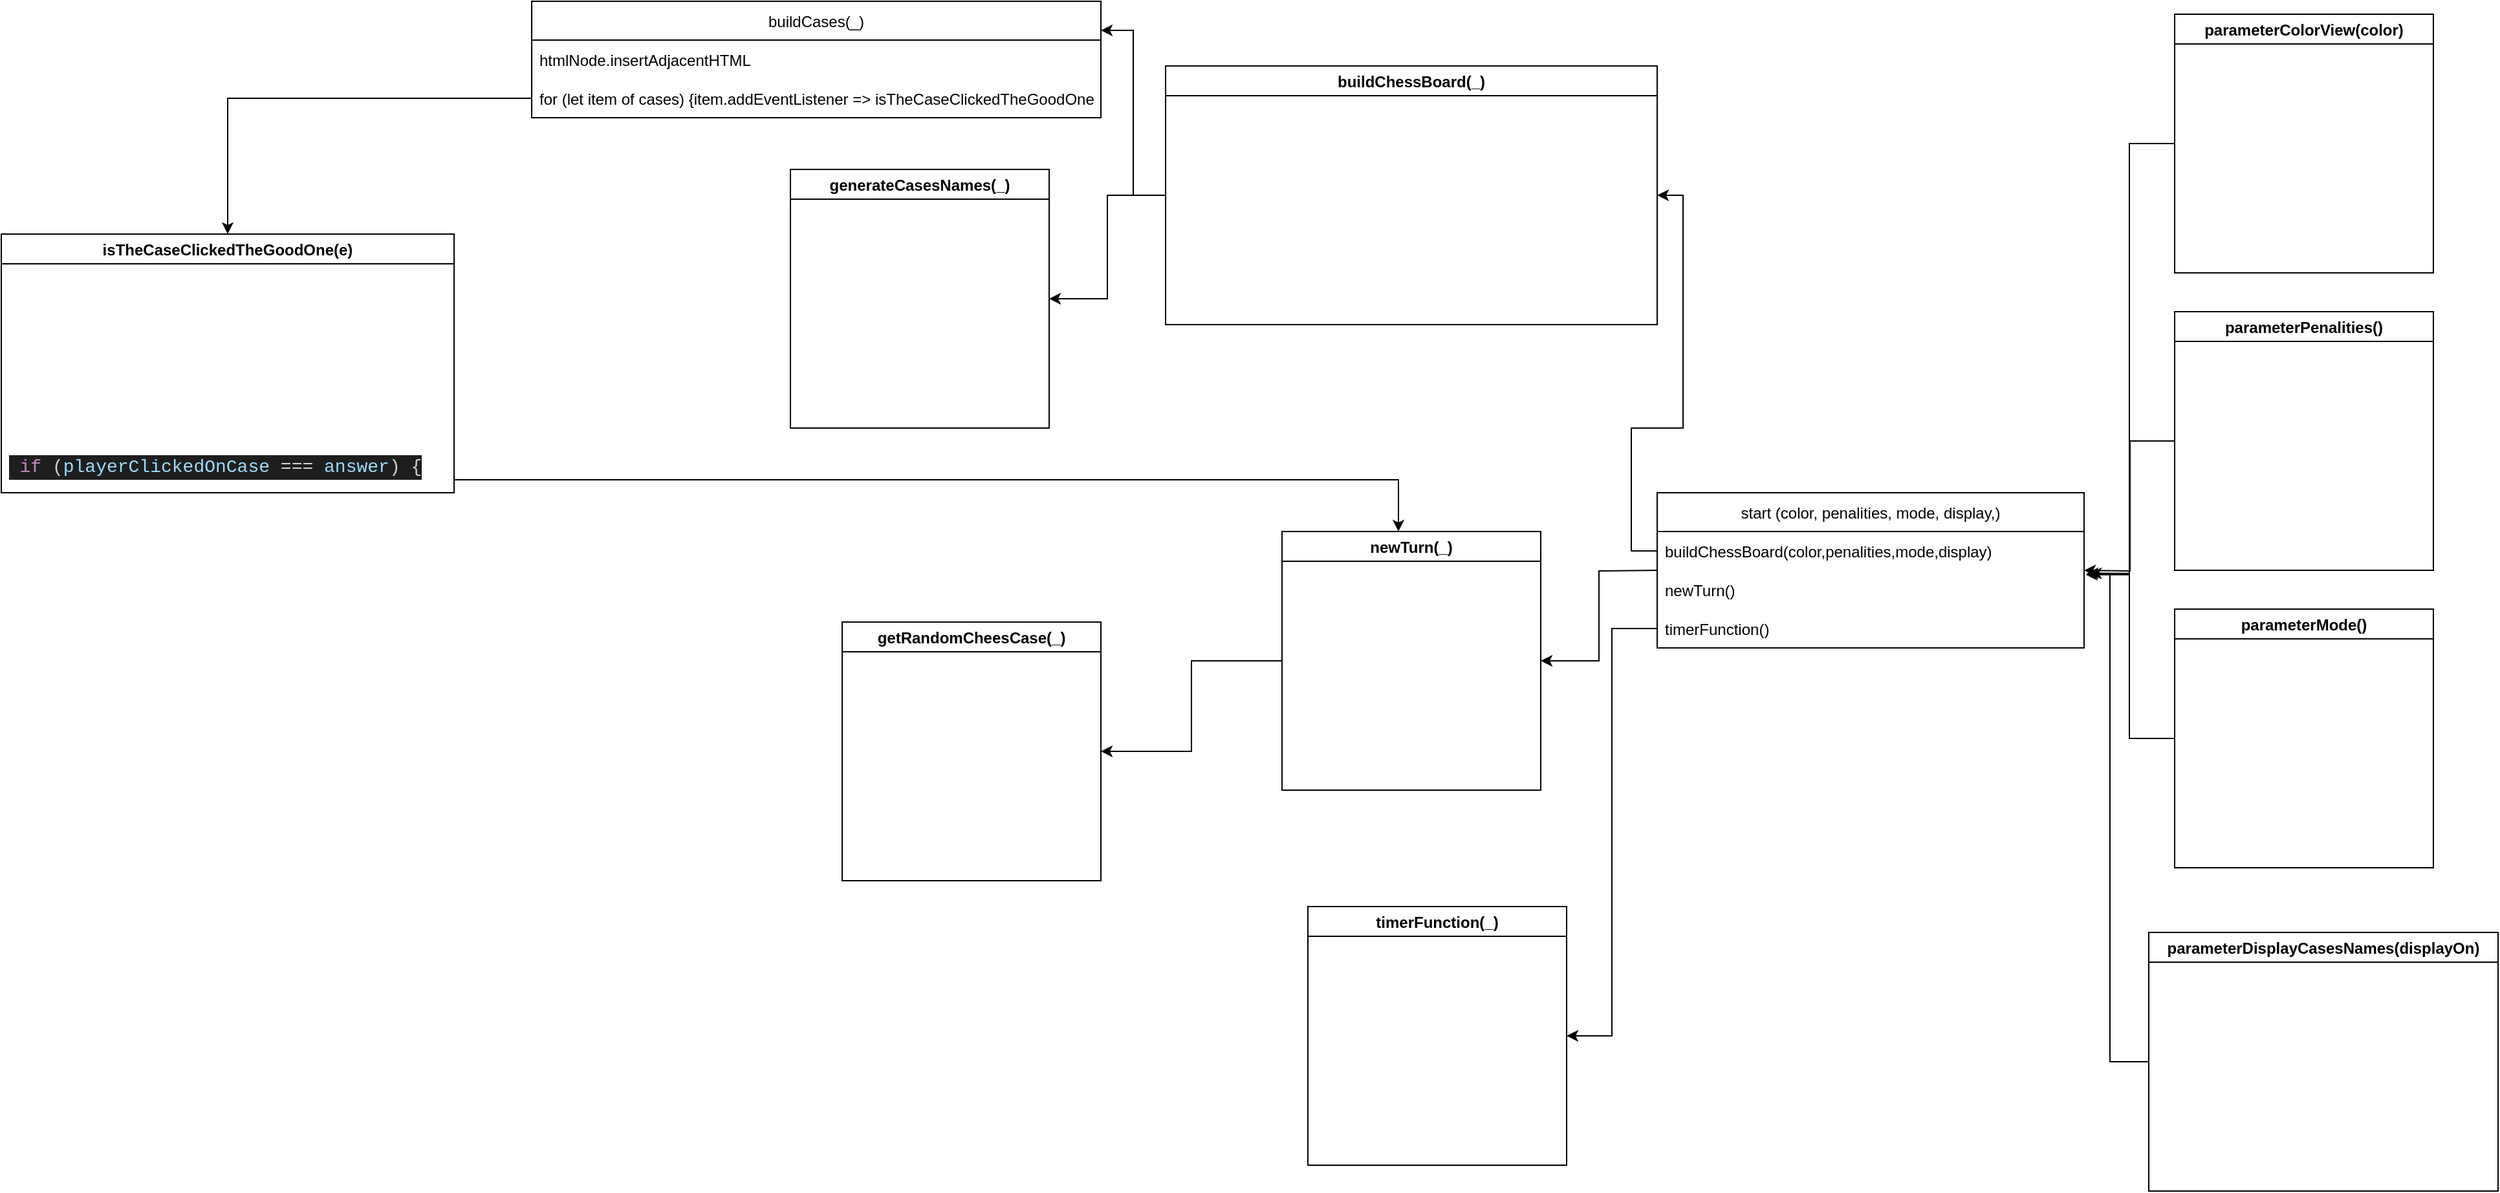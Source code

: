 <mxfile version="16.6.6" type="github">
  <diagram name="Page-1" id="5f0bae14-7c28-e335-631c-24af17079c00">
    <mxGraphModel dx="1935" dy="995" grid="1" gridSize="10" guides="1" tooltips="1" connect="1" arrows="1" fold="1" page="1" pageScale="1" pageWidth="2000" pageHeight="969" background="none" math="0" shadow="0">
      <root>
        <mxCell id="0" />
        <mxCell id="1" parent="0" />
        <mxCell id="YW0rOjqsrMUnEjd8nz0G-19" style="edgeStyle=orthogonalEdgeStyle;rounded=0;orthogonalLoop=1;jettySize=auto;html=1;entryX=1;entryY=0.5;entryDx=0;entryDy=0;exitX=0;exitY=0.5;exitDx=0;exitDy=0;" edge="1" parent="1" source="YW0rOjqsrMUnEjd8nz0G-26" target="YW0rOjqsrMUnEjd8nz0G-6">
          <mxGeometry relative="1" as="geometry">
            <mxPoint x="1485" y="370" as="sourcePoint" />
          </mxGeometry>
        </mxCell>
        <mxCell id="YW0rOjqsrMUnEjd8nz0G-20" style="edgeStyle=orthogonalEdgeStyle;rounded=0;orthogonalLoop=1;jettySize=auto;html=1;entryX=1;entryY=0.5;entryDx=0;entryDy=0;" edge="1" parent="1" target="YW0rOjqsrMUnEjd8nz0G-4">
          <mxGeometry relative="1" as="geometry">
            <mxPoint x="1260" y="520" as="targetPoint" />
            <mxPoint x="1320" y="470" as="sourcePoint" />
          </mxGeometry>
        </mxCell>
        <mxCell id="YW0rOjqsrMUnEjd8nz0G-21" style="edgeStyle=orthogonalEdgeStyle;rounded=0;orthogonalLoop=1;jettySize=auto;html=1;entryX=1;entryY=0.5;entryDx=0;entryDy=0;exitX=0;exitY=0.5;exitDx=0;exitDy=0;" edge="1" parent="1" source="YW0rOjqsrMUnEjd8nz0G-28" target="YW0rOjqsrMUnEjd8nz0G-3">
          <mxGeometry relative="1" as="geometry">
            <mxPoint x="1320" y="470" as="sourcePoint" />
          </mxGeometry>
        </mxCell>
        <mxCell id="YW0rOjqsrMUnEjd8nz0G-2" value="getRandomCheesCase(_)" style="swimlane;" vertex="1" parent="1">
          <mxGeometry x="690" y="510" width="200" height="200" as="geometry" />
        </mxCell>
        <mxCell id="YW0rOjqsrMUnEjd8nz0G-3" value="timerFunction(_)" style="swimlane;" vertex="1" parent="1">
          <mxGeometry x="1050" y="730" width="200" height="200" as="geometry" />
        </mxCell>
        <mxCell id="YW0rOjqsrMUnEjd8nz0G-22" style="edgeStyle=orthogonalEdgeStyle;rounded=0;orthogonalLoop=1;jettySize=auto;html=1;entryX=1;entryY=0.5;entryDx=0;entryDy=0;" edge="1" parent="1" source="YW0rOjqsrMUnEjd8nz0G-4" target="YW0rOjqsrMUnEjd8nz0G-2">
          <mxGeometry relative="1" as="geometry" />
        </mxCell>
        <mxCell id="YW0rOjqsrMUnEjd8nz0G-4" value="newTurn(_)" style="swimlane;" vertex="1" parent="1">
          <mxGeometry x="1030" y="440" width="200" height="200" as="geometry" />
        </mxCell>
        <mxCell id="YW0rOjqsrMUnEjd8nz0G-44" style="edgeStyle=orthogonalEdgeStyle;rounded=0;orthogonalLoop=1;jettySize=auto;html=1;" edge="1" parent="1" target="YW0rOjqsrMUnEjd8nz0G-4">
          <mxGeometry relative="1" as="geometry">
            <mxPoint x="390" y="320" as="sourcePoint" />
            <Array as="points">
              <mxPoint x="1120" y="400" />
            </Array>
          </mxGeometry>
        </mxCell>
        <mxCell id="YW0rOjqsrMUnEjd8nz0G-5" value="isTheCaseClickedTheGoodOne(e)" style="swimlane;" vertex="1" parent="1">
          <mxGeometry x="40" y="210" width="350" height="200" as="geometry" />
        </mxCell>
        <mxCell id="YW0rOjqsrMUnEjd8nz0G-46" value="&lt;div style=&quot;color: rgb(212 , 212 , 212) ; background-color: rgb(30 , 30 , 30) ; font-family: &amp;#34;consolas&amp;#34; , &amp;#34;courier new&amp;#34; , monospace ; font-size: 14px ; line-height: 19px&quot;&gt;&amp;nbsp;&lt;span style=&quot;color: #c586c0&quot;&gt;if&lt;/span&gt; (&lt;span style=&quot;color: #9cdcfe&quot;&gt;playerClickedOnCase&lt;/span&gt; === &lt;span style=&quot;color: #9cdcfe&quot;&gt;answer&lt;/span&gt;) {&lt;/div&gt;" style="text;html=1;align=center;verticalAlign=middle;resizable=0;points=[];autosize=1;strokeColor=none;fillColor=none;" vertex="1" parent="YW0rOjqsrMUnEjd8nz0G-5">
          <mxGeometry x="10" y="170" width="310" height="20" as="geometry" />
        </mxCell>
        <mxCell id="YW0rOjqsrMUnEjd8nz0G-41" style="edgeStyle=orthogonalEdgeStyle;rounded=0;orthogonalLoop=1;jettySize=auto;html=1;entryX=1;entryY=0.25;entryDx=0;entryDy=0;" edge="1" parent="1" source="YW0rOjqsrMUnEjd8nz0G-6" target="YW0rOjqsrMUnEjd8nz0G-37">
          <mxGeometry relative="1" as="geometry" />
        </mxCell>
        <mxCell id="YW0rOjqsrMUnEjd8nz0G-43" style="edgeStyle=orthogonalEdgeStyle;rounded=0;orthogonalLoop=1;jettySize=auto;html=1;" edge="1" parent="1" source="YW0rOjqsrMUnEjd8nz0G-6" target="YW0rOjqsrMUnEjd8nz0G-36">
          <mxGeometry relative="1" as="geometry" />
        </mxCell>
        <mxCell id="YW0rOjqsrMUnEjd8nz0G-6" value="buildChessBoard(_)" style="swimlane;" vertex="1" parent="1">
          <mxGeometry x="940" y="80" width="380" height="200" as="geometry" />
        </mxCell>
        <mxCell id="YW0rOjqsrMUnEjd8nz0G-18" style="edgeStyle=orthogonalEdgeStyle;rounded=0;orthogonalLoop=1;jettySize=auto;html=1;entryX=1.006;entryY=0.081;entryDx=0;entryDy=0;entryPerimeter=0;" edge="1" parent="1" source="YW0rOjqsrMUnEjd8nz0G-7" target="YW0rOjqsrMUnEjd8nz0G-27">
          <mxGeometry relative="1" as="geometry">
            <mxPoint x="1650" y="570" as="targetPoint" />
            <Array as="points">
              <mxPoint x="1670" y="850" />
              <mxPoint x="1670" y="472" />
            </Array>
          </mxGeometry>
        </mxCell>
        <mxCell id="YW0rOjqsrMUnEjd8nz0G-7" value="parameterDisplayCasesNames(displayOn)" style="swimlane;" vertex="1" parent="1">
          <mxGeometry x="1700" y="750" width="270" height="200" as="geometry" />
        </mxCell>
        <mxCell id="YW0rOjqsrMUnEjd8nz0G-15" style="edgeStyle=orthogonalEdgeStyle;rounded=0;orthogonalLoop=1;jettySize=auto;html=1;exitX=0;exitY=0.5;exitDx=0;exitDy=0;entryX=1.014;entryY=0.081;entryDx=0;entryDy=0;entryPerimeter=0;" edge="1" parent="1" source="YW0rOjqsrMUnEjd8nz0G-8" target="YW0rOjqsrMUnEjd8nz0G-27">
          <mxGeometry relative="1" as="geometry">
            <mxPoint x="1650" y="420" as="targetPoint" />
          </mxGeometry>
        </mxCell>
        <mxCell id="YW0rOjqsrMUnEjd8nz0G-8" value="parameterColorView(color)" style="swimlane;" vertex="1" parent="1">
          <mxGeometry x="1720" y="40" width="200" height="200" as="geometry" />
        </mxCell>
        <mxCell id="YW0rOjqsrMUnEjd8nz0G-16" style="edgeStyle=orthogonalEdgeStyle;rounded=0;orthogonalLoop=1;jettySize=auto;html=1;entryX=1;entryY=0.5;entryDx=0;entryDy=0;" edge="1" parent="1" source="YW0rOjqsrMUnEjd8nz0G-10">
          <mxGeometry relative="1" as="geometry">
            <mxPoint x="1650" y="470" as="targetPoint" />
          </mxGeometry>
        </mxCell>
        <mxCell id="YW0rOjqsrMUnEjd8nz0G-10" value="parameterPenalities()" style="swimlane;" vertex="1" parent="1">
          <mxGeometry x="1720" y="270" width="200" height="200" as="geometry" />
        </mxCell>
        <mxCell id="YW0rOjqsrMUnEjd8nz0G-17" style="edgeStyle=orthogonalEdgeStyle;rounded=0;orthogonalLoop=1;jettySize=auto;html=1;entryX=1.004;entryY=0.111;entryDx=0;entryDy=0;entryPerimeter=0;" edge="1" parent="1" source="YW0rOjqsrMUnEjd8nz0G-11" target="YW0rOjqsrMUnEjd8nz0G-27">
          <mxGeometry relative="1" as="geometry">
            <mxPoint x="1650" y="520" as="targetPoint" />
          </mxGeometry>
        </mxCell>
        <mxCell id="YW0rOjqsrMUnEjd8nz0G-11" value="parameterMode()" style="swimlane;" vertex="1" parent="1">
          <mxGeometry x="1720" y="500" width="200" height="200" as="geometry" />
        </mxCell>
        <mxCell id="YW0rOjqsrMUnEjd8nz0G-25" value="start (color, penalities, mode, display,)" style="swimlane;fontStyle=0;childLayout=stackLayout;horizontal=1;startSize=30;horizontalStack=0;resizeParent=1;resizeParentMax=0;resizeLast=0;collapsible=1;marginBottom=0;" vertex="1" parent="1">
          <mxGeometry x="1320" y="410" width="330" height="120" as="geometry" />
        </mxCell>
        <mxCell id="YW0rOjqsrMUnEjd8nz0G-26" value="buildChessBoard(color,penalities,mode,display)" style="text;strokeColor=none;fillColor=none;align=left;verticalAlign=middle;spacingLeft=4;spacingRight=4;overflow=hidden;points=[[0,0.5],[1,0.5]];portConstraint=eastwest;rotatable=0;" vertex="1" parent="YW0rOjqsrMUnEjd8nz0G-25">
          <mxGeometry y="30" width="330" height="30" as="geometry" />
        </mxCell>
        <mxCell id="YW0rOjqsrMUnEjd8nz0G-27" value="newTurn()" style="text;strokeColor=none;fillColor=none;align=left;verticalAlign=middle;spacingLeft=4;spacingRight=4;overflow=hidden;points=[[0,0.5],[1,0.5]];portConstraint=eastwest;rotatable=0;" vertex="1" parent="YW0rOjqsrMUnEjd8nz0G-25">
          <mxGeometry y="60" width="330" height="30" as="geometry" />
        </mxCell>
        <mxCell id="YW0rOjqsrMUnEjd8nz0G-28" value="timerFunction()" style="text;strokeColor=none;fillColor=none;align=left;verticalAlign=middle;spacingLeft=4;spacingRight=4;overflow=hidden;points=[[0,0.5],[1,0.5]];portConstraint=eastwest;rotatable=0;" vertex="1" parent="YW0rOjqsrMUnEjd8nz0G-25">
          <mxGeometry y="90" width="330" height="30" as="geometry" />
        </mxCell>
        <mxCell id="YW0rOjqsrMUnEjd8nz0G-36" value="generateCasesNames(_)" style="swimlane;" vertex="1" parent="1">
          <mxGeometry x="650" y="160" width="200" height="200" as="geometry" />
        </mxCell>
        <mxCell id="YW0rOjqsrMUnEjd8nz0G-37" value="buildCases(_)" style="swimlane;fontStyle=0;childLayout=stackLayout;horizontal=1;startSize=30;horizontalStack=0;resizeParent=1;resizeParentMax=0;resizeLast=0;collapsible=1;marginBottom=0;" vertex="1" parent="1">
          <mxGeometry x="450" y="30" width="440" height="90" as="geometry" />
        </mxCell>
        <mxCell id="YW0rOjqsrMUnEjd8nz0G-38" value="htmlNode.insertAdjacentHTML" style="text;strokeColor=none;fillColor=none;align=left;verticalAlign=middle;spacingLeft=4;spacingRight=4;overflow=hidden;points=[[0,0.5],[1,0.5]];portConstraint=eastwest;rotatable=0;" vertex="1" parent="YW0rOjqsrMUnEjd8nz0G-37">
          <mxGeometry y="30" width="440" height="30" as="geometry" />
        </mxCell>
        <mxCell id="YW0rOjqsrMUnEjd8nz0G-39" value="for (let item of cases) {item.addEventListener =&gt; isTheCaseClickedTheGoodOne }" style="text;strokeColor=none;fillColor=none;align=left;verticalAlign=middle;spacingLeft=4;spacingRight=4;overflow=hidden;points=[[0,0.5],[1,0.5]];portConstraint=eastwest;rotatable=0;" vertex="1" parent="YW0rOjqsrMUnEjd8nz0G-37">
          <mxGeometry y="60" width="440" height="30" as="geometry" />
        </mxCell>
        <mxCell id="YW0rOjqsrMUnEjd8nz0G-42" style="edgeStyle=orthogonalEdgeStyle;rounded=0;orthogonalLoop=1;jettySize=auto;html=1;" edge="1" parent="1" source="YW0rOjqsrMUnEjd8nz0G-39" target="YW0rOjqsrMUnEjd8nz0G-5">
          <mxGeometry relative="1" as="geometry" />
        </mxCell>
      </root>
    </mxGraphModel>
  </diagram>
</mxfile>
